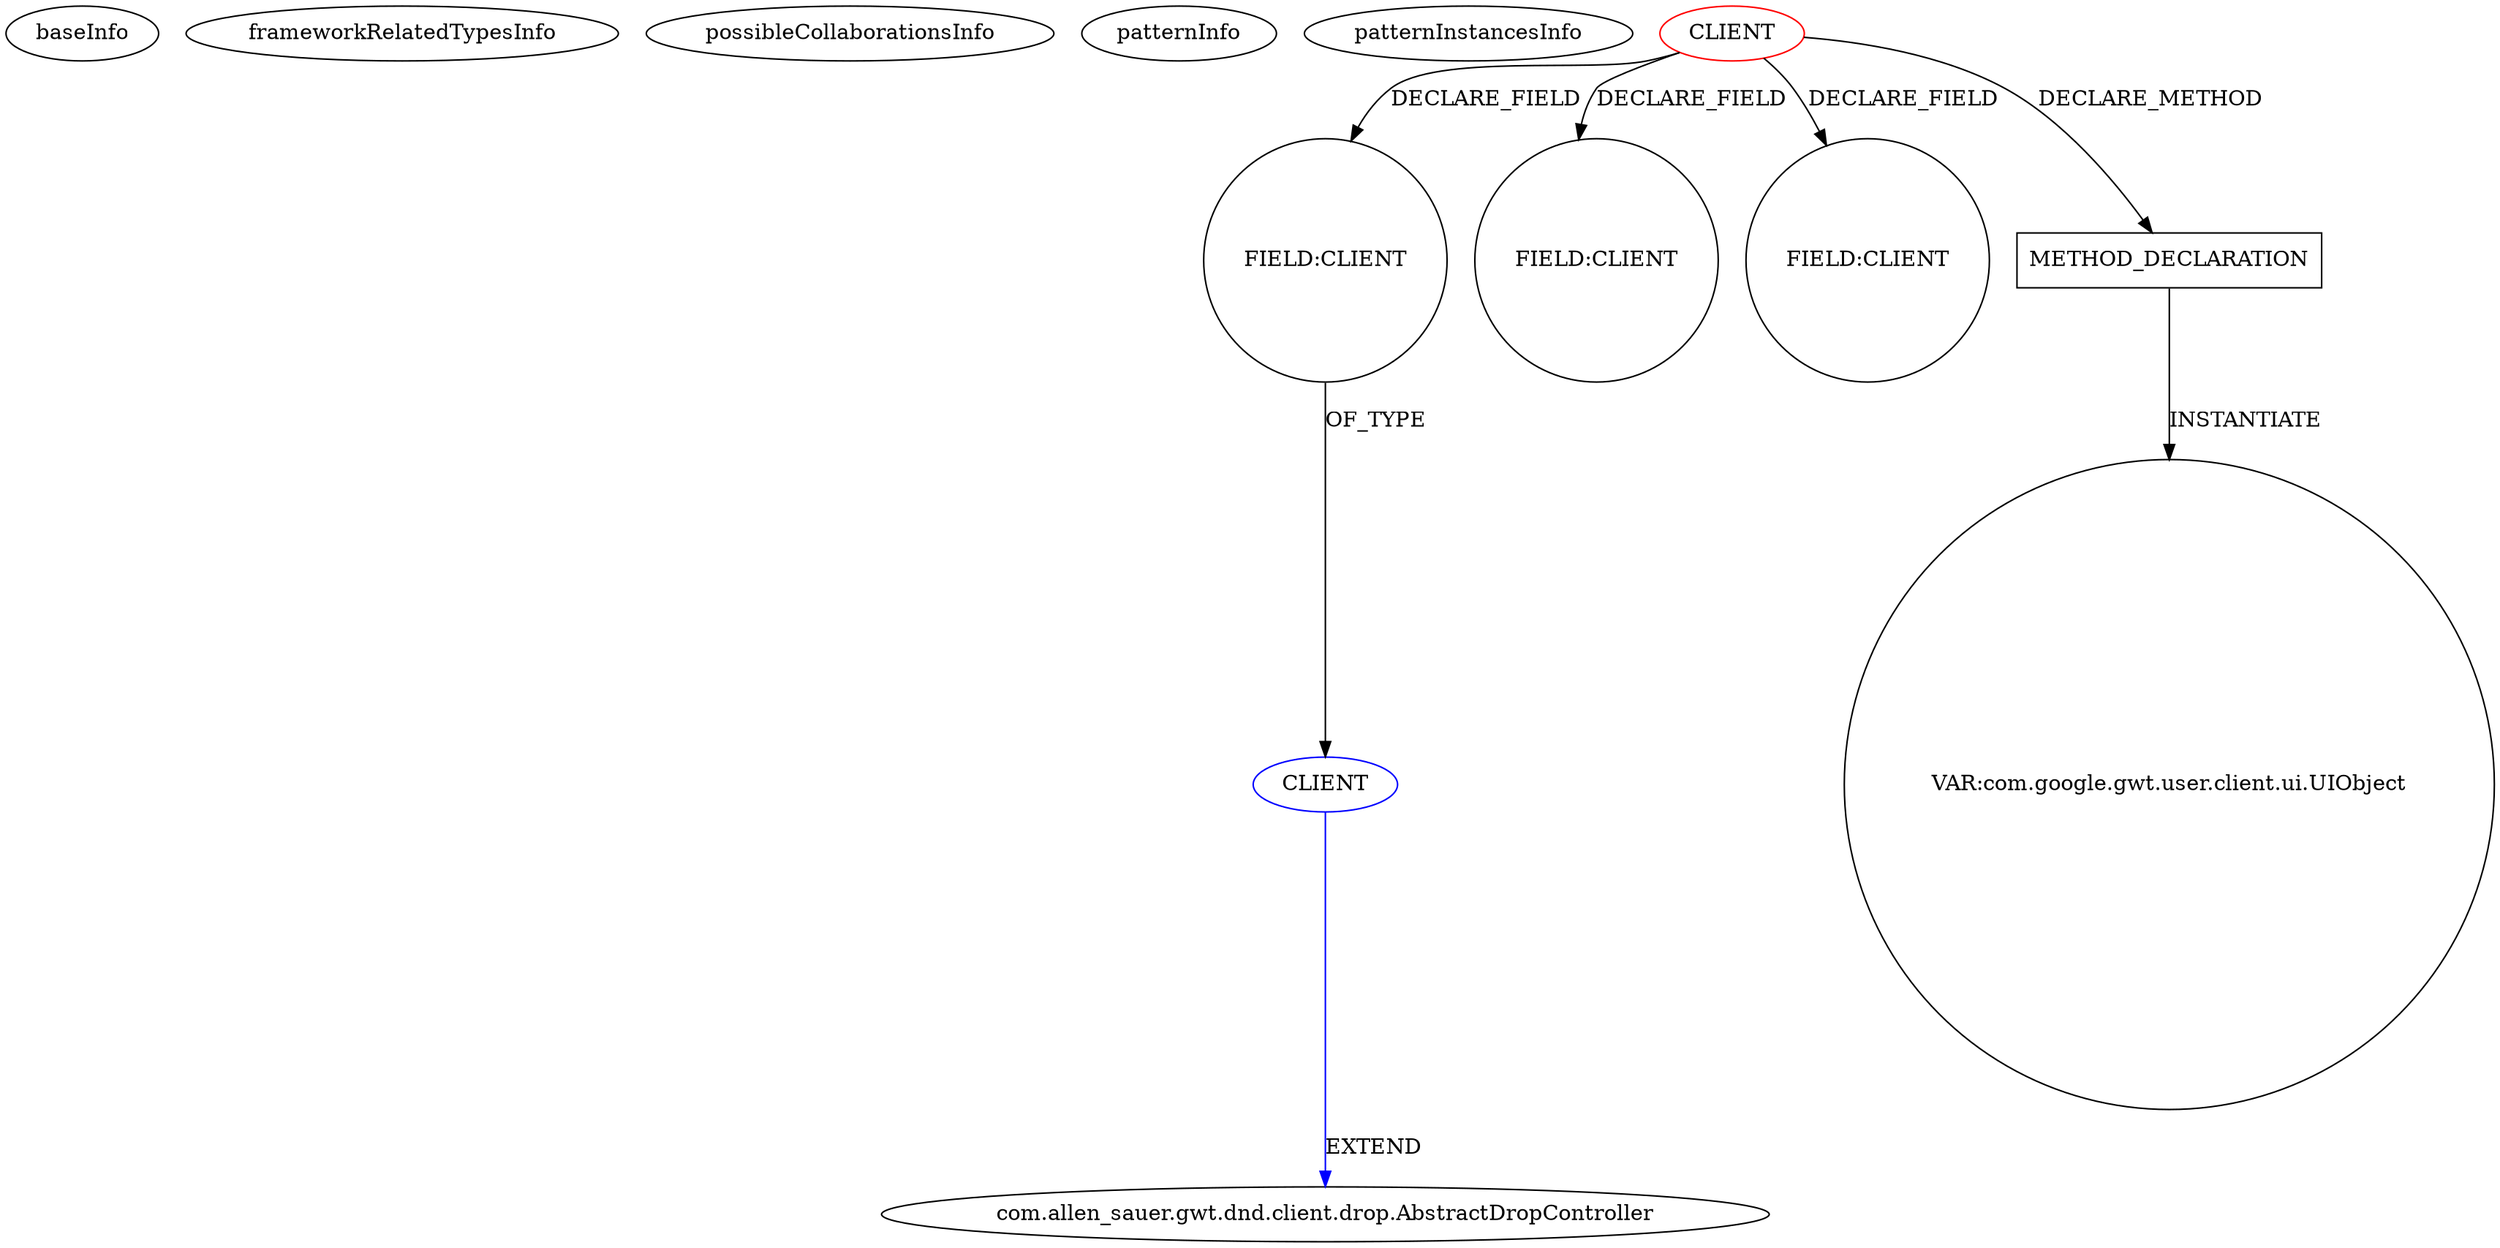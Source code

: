 digraph {
baseInfo[graphId=1734,category="pattern",isAnonymous=false,possibleRelation=false]
frameworkRelatedTypesInfo[]
possibleCollaborationsInfo[]
patternInfo[frequency=2.0,patternRootClient=0]
patternInstancesInfo[0="aramk-mechanix~/aramk-mechanix/mechanix-master/src/au/edu/unimelb/csse/smd/mechanix/client/view/GameController.java~GameController~729",1="CarlRazmus-WebStore~/CarlRazmus-WebStore/WebStore-master/src/tddd24/project/client/WebStore.java~WebStore~61"]
10[label="com.allen_sauer.gwt.dnd.client.drop.AbstractDropController",vertexType="FRAMEWORK_CLASS_TYPE",isFrameworkType=false]
9[label="CLIENT",vertexType="REFERENCE_CLIENT_CLASS_DECLARATION",isFrameworkType=false,color=blue]
8[label="FIELD:CLIENT",vertexType="FIELD_DECLARATION",isFrameworkType=false,shape=circle]
0[label="CLIENT",vertexType="ROOT_CLIENT_CLASS_DECLARATION",isFrameworkType=false,color=red]
22[label="FIELD:CLIENT",vertexType="FIELD_DECLARATION",isFrameworkType=false,shape=circle]
19[label="FIELD:CLIENT",vertexType="FIELD_DECLARATION",isFrameworkType=false,shape=circle]
270[label="METHOD_DECLARATION",vertexType="CLIENT_METHOD_DECLARATION",isFrameworkType=false,shape=box]
280[label="VAR:com.google.gwt.user.client.ui.UIObject",vertexType="VARIABLE_EXPRESION",isFrameworkType=false,shape=circle]
270->280[label="INSTANTIATE"]
9->10[label="EXTEND",color=blue]
0->19[label="DECLARE_FIELD"]
0->22[label="DECLARE_FIELD"]
8->9[label="OF_TYPE"]
0->270[label="DECLARE_METHOD"]
0->8[label="DECLARE_FIELD"]
}
